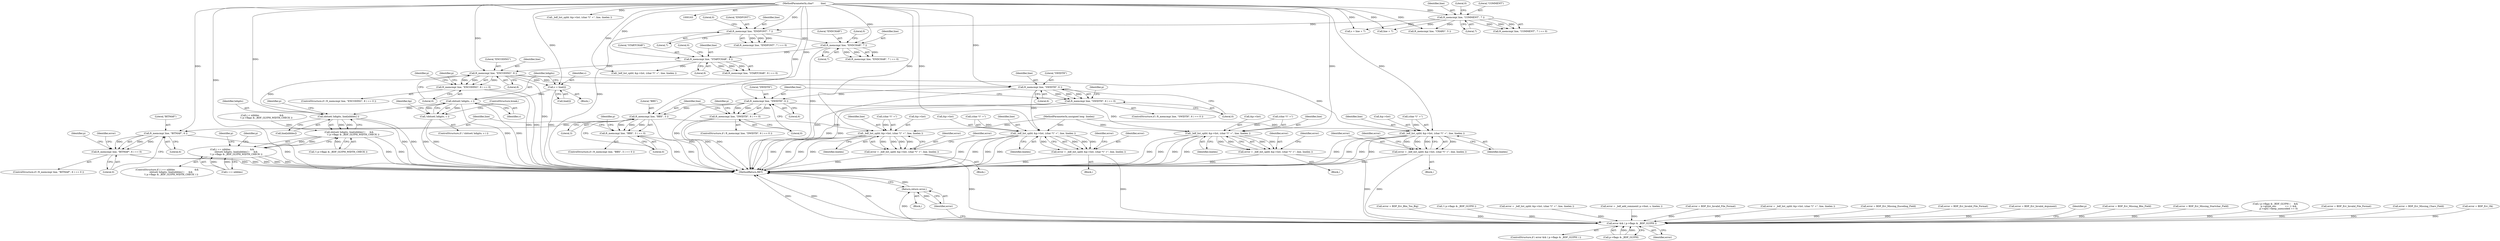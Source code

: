digraph "0_savannah_07bdb6e289c7954e2a533039dc93c1c136099d2d@API" {
"1000478" [label="(Call,ft_memcmp( line, \"ENCODING\", 8 ))"];
"1000398" [label="(Call,ft_memcmp( line, \"STARTCHAR\", 9 ))"];
"1000357" [label="(Call,ft_memcmp( line, \"ENDCHAR\", 7 ))"];
"1000331" [label="(Call,ft_memcmp( line, \"ENDFONT\", 7 ))"];
"1000206" [label="(Call,ft_memcmp( line, \"COMMENT\", 7 ))"];
"1000164" [label="(MethodParameterIn,char*          line)"];
"1000477" [label="(Call,ft_memcmp( line, \"ENCODING\", 8 ) == 0)"];
"1000498" [label="(Call,_bdf_list_split( &p->list, (char *)\" +\", line, linelen ))"];
"1000496" [label="(Call,error = _bdf_list_split( &p->list, (char *)\" +\", line, linelen ))"];
"1001555" [label="(Call,error && ( p->flags & _BDF_GLYPH ))"];
"1001566" [label="(Return,return error;)"];
"1000881" [label="(Call,c = line[i])"];
"1000888" [label="(Call,sbitset( hdigits, c ))"];
"1000887" [label="(Call,!sbitset( hdigits, c ))"];
"1000975" [label="(Call,sbitset( hdigits, line[nibbles] ))"];
"1000974" [label="(Call,sbitset( hdigits, line[nibbles] )      &&\n           !( p->flags & _BDF_GLYPH_WIDTH_CHECK ))"];
"1000970" [label="(Call,i == nibbles                           &&\n           sbitset( hdigits, line[nibbles] )      &&\n           !( p->flags & _BDF_GLYPH_WIDTH_CHECK ))"];
"1001004" [label="(Call,ft_memcmp( line, \"SWIDTH\", 6 ))"];
"1001003" [label="(Call,ft_memcmp( line, \"SWIDTH\", 6 ) == 0)"];
"1001020" [label="(Call,_bdf_list_split( &p->list, (char *)\" +\", line, linelen ))"];
"1001018" [label="(Call,error = _bdf_list_split( &p->list, (char *)\" +\", line, linelen ))"];
"1001057" [label="(Call,ft_memcmp( line, \"DWIDTH\", 6 ))"];
"1001056" [label="(Call,ft_memcmp( line, \"DWIDTH\", 6 ) == 0)"];
"1001073" [label="(Call,_bdf_list_split( &p->list, (char *)\" +\", line, linelen ))"];
"1001071" [label="(Call,error = _bdf_list_split( &p->list, (char *)\" +\", line, linelen ))"];
"1001138" [label="(Call,ft_memcmp( line, \"BBX\", 3 ))"];
"1001137" [label="(Call,ft_memcmp( line, \"BBX\", 3 ) == 0)"];
"1001154" [label="(Call,_bdf_list_split( &p->list, (char *)\" +\", line, linelen ))"];
"1001152" [label="(Call,error = _bdf_list_split( &p->list, (char *)\" +\", line, linelen ))"];
"1001453" [label="(Call,ft_memcmp( line, \"BITMAP\", 6 ))"];
"1001452" [label="(Call,ft_memcmp( line, \"BITMAP\", 6 ) == 0)"];
"1000881" [label="(Call,c = line[i])"];
"1001072" [label="(Identifier,error)"];
"1001062" [label="(Block,)"];
"1000169" [label="(Block,)"];
"1000891" [label="(ControlStructure,break;)"];
"1001159" [label="(Call,(char *)\" +\")"];
"1001137" [label="(Call,ft_memcmp( line, \"BBX\", 3 ) == 0)"];
"1001513" [label="(Call,error = BDF_Err_Bbx_Too_Big)"];
"1001082" [label="(Identifier,linelen)"];
"1000485" [label="(Call,!( p->flags & _BDF_GLYPH ))"];
"1000496" [label="(Call,error = _bdf_list_split( &p->list, (char *)\" +\", line, linelen ))"];
"1001153" [label="(Identifier,error)"];
"1001059" [label="(Literal,\"DWIDTH\")"];
"1000969" [label="(ControlStructure,if ( i == nibbles                           &&\n           sbitset( hdigits, line[nibbles] )      &&\n           !( p->flags & _BDF_GLYPH_WIDTH_CHECK ) ))"];
"1000785" [label="(Identifier,p)"];
"1000410" [label="(Call,_bdf_list_split( &p->list, (char *)\" +\", line, linelen ))"];
"1000206" [label="(Call,ft_memcmp( line, \"COMMENT\", 7 ))"];
"1000408" [label="(Call,error = _bdf_list_split( &p->list, (char *)\" +\", line, linelen ))"];
"1000399" [label="(Identifier,line)"];
"1001566" [label="(Return,return error;)"];
"1001060" [label="(Literal,6)"];
"1000230" [label="(Call,error = _bdf_add_comment( p->font, s, linelen ))"];
"1000330" [label="(Call,ft_memcmp( line, \"ENDFONT\", 7 ) == 0)"];
"1000400" [label="(Literal,\"STARTCHAR\")"];
"1000983" [label="(Identifier,p)"];
"1000999" [label="(Identifier,p)"];
"1000334" [label="(Literal,7)"];
"1000976" [label="(Identifier,hdigits)"];
"1001165" [label="(Identifier,error)"];
"1001005" [label="(Identifier,line)"];
"1001008" [label="(Literal,0)"];
"1000335" [label="(Literal,0)"];
"1001003" [label="(Call,ft_memcmp( line, \"SWIDTH\", 6 ) == 0)"];
"1000207" [label="(Identifier,line)"];
"1000506" [label="(Identifier,line)"];
"1001020" [label="(Call,_bdf_list_split( &p->list, (char *)\" +\", line, linelen ))"];
"1001140" [label="(Literal,\"BBX\")"];
"1001006" [label="(Literal,\"SWIDTH\")"];
"1000975" [label="(Call,sbitset( hdigits, line[nibbles] ))"];
"1000883" [label="(Call,line[i])"];
"1001028" [label="(Identifier,line)"];
"1001546" [label="(Identifier,error)"];
"1000497" [label="(Identifier,error)"];
"1000210" [label="(Literal,0)"];
"1000357" [label="(Call,ft_memcmp( line, \"ENDCHAR\", 7 ))"];
"1000509" [label="(Identifier,error)"];
"1001018" [label="(Call,error = _bdf_list_split( &p->list, (char *)\" +\", line, linelen ))"];
"1000887" [label="(Call,!sbitset( hdigits, c ))"];
"1001071" [label="(Call,error = _bdf_list_split( &p->list, (char *)\" +\", line, linelen ))"];
"1001545" [label="(Call,error = BDF_Err_Invalid_File_Format)"];
"1001452" [label="(Call,ft_memcmp( line, \"BITMAP\", 6 ) == 0)"];
"1000882" [label="(Identifier,c)"];
"1001058" [label="(Identifier,line)"];
"1000217" [label="(Call,line + 7)"];
"1000259" [label="(Call,error = _bdf_list_split( &p->list, (char *)\" +\", line, linelen ))"];
"1000971" [label="(Call,i == nibbles)"];
"1000402" [label="(Literal,0)"];
"1000977" [label="(Call,line[nibbles])"];
"1001456" [label="(Literal,6)"];
"1001073" [label="(Call,_bdf_list_split( &p->list, (char *)\" +\", line, linelen ))"];
"1001138" [label="(Call,ft_memcmp( line, \"BBX\", 3 ))"];
"1001154" [label="(Call,_bdf_list_split( &p->list, (char *)\" +\", line, linelen ))"];
"1001454" [label="(Identifier,line)"];
"1001453" [label="(Call,ft_memcmp( line, \"BITMAP\", 6 ))"];
"1001136" [label="(ControlStructure,if ( ft_memcmp( line, \"BBX\", 3 ) == 0 ))"];
"1001550" [label="(Call,error = BDF_Err_Missing_Encoding_Field)"];
"1000398" [label="(Call,ft_memcmp( line, \"STARTCHAR\", 9 ))"];
"1000974" [label="(Call,sbitset( hdigits, line[nibbles] )      &&\n           !( p->flags & _BDF_GLYPH_WIDTH_CHECK ))"];
"1000499" [label="(Call,&p->list)"];
"1000215" [label="(Call,s = line + 7)"];
"1001142" [label="(Literal,0)"];
"1000921" [label="(Call,i < nibbles                            &&\n           !( p->flags & _BDF_GLYPH_WIDTH_CHECK ))"];
"1000208" [label="(Literal,\"COMMENT\")"];
"1001014" [label="(Identifier,p)"];
"1000356" [label="(Call,ft_memcmp( line, \"ENDCHAR\", 7 ) == 0)"];
"1000261" [label="(Call,_bdf_list_split( &p->list, (char *)\" +\", line, linelen ))"];
"1001139" [label="(Identifier,line)"];
"1001057" [label="(Call,ft_memcmp( line, \"DWIDTH\", 6 ))"];
"1000488" [label="(Identifier,p)"];
"1000478" [label="(Call,ft_memcmp( line, \"ENCODING\", 8 ))"];
"1001567" [label="(Identifier,error)"];
"1001143" [label="(Block,)"];
"1000476" [label="(ControlStructure,if ( ft_memcmp( line, \"ENCODING\", 8 ) == 0 ))"];
"1001061" [label="(Literal,0)"];
"1001152" [label="(Call,error = _bdf_list_split( &p->list, (char *)\" +\", line, linelen ))"];
"1001002" [label="(ControlStructure,if ( ft_memcmp( line, \"SWIDTH\", 6 ) == 0 ))"];
"1001067" [label="(Identifier,p)"];
"1000333" [label="(Literal,\"ENDFONT\")"];
"1000593" [label="(Call,error = BDF_Err_Invalid_File_Format)"];
"1001019" [label="(Identifier,error)"];
"1000481" [label="(Literal,8)"];
"1000359" [label="(Literal,\"ENDCHAR\")"];
"1000209" [label="(Literal,7)"];
"1001007" [label="(Literal,6)"];
"1001162" [label="(Identifier,line)"];
"1001021" [label="(Call,&p->list)"];
"1000886" [label="(ControlStructure,if ( !sbitset( hdigits, c ) ))"];
"1000479" [label="(Identifier,line)"];
"1000483" [label="(Block,)"];
"1000477" [label="(Call,ft_memcmp( line, \"ENCODING\", 8 ) == 0)"];
"1000507" [label="(Identifier,linelen)"];
"1000503" [label="(Call,(char *)\" +\")"];
"1000164" [label="(MethodParameterIn,char*          line)"];
"1000970" [label="(Call,i == nibbles                           &&\n           sbitset( hdigits, line[nibbles] )      &&\n           !( p->flags & _BDF_GLYPH_WIDTH_CHECK ))"];
"1000894" [label="(Identifier,bp)"];
"1000205" [label="(Call,ft_memcmp( line, \"COMMENT\", 7 ) == 0)"];
"1001056" [label="(Call,ft_memcmp( line, \"DWIDTH\", 6 ) == 0)"];
"1001464" [label="(Identifier,p)"];
"1001568" [label="(MethodReturn,RET)"];
"1000360" [label="(Literal,7)"];
"1000361" [label="(Literal,0)"];
"1001554" [label="(ControlStructure,if ( error && ( p->flags & _BDF_GLYPH ) ))"];
"1001029" [label="(Identifier,linelen)"];
"1000249" [label="(Call,ft_memcmp( line, \"CHARS\", 5 ))"];
"1000401" [label="(Literal,9)"];
"1001074" [label="(Call,&p->list)"];
"1001455" [label="(Literal,\"BITMAP\")"];
"1000310" [label="(Call,error = BDF_Err_Invalid_Argument)"];
"1001004" [label="(Call,ft_memcmp( line, \"SWIDTH\", 6 ))"];
"1001564" [label="(Identifier,p)"];
"1001468" [label="(Call,error = BDF_Err_Missing_Bbx_Field)"];
"1001055" [label="(ControlStructure,if ( ft_memcmp( line, \"DWIDTH\", 6 ) == 0 ))"];
"1000890" [label="(Identifier,c)"];
"1001084" [label="(Identifier,error)"];
"1000492" [label="(Call,error = BDF_Err_Missing_Startchar_Field)"];
"1001557" [label="(Call,p->flags & _BDF_GLYPH)"];
"1000332" [label="(Identifier,line)"];
"1000375" [label="(Call,( p->flags & _BDF_GLYPH )     &&\n         p->glyph_enc            == -1 &&\n         p->opts->keep_unencoded == 0)"];
"1000482" [label="(Literal,0)"];
"1000980" [label="(Call,!( p->flags & _BDF_GLYPH_WIDTH_CHECK ))"];
"1000443" [label="(Call,error = BDF_Err_Invalid_File_Format)"];
"1000255" [label="(Call,error = BDF_Err_Missing_Chars_Field)"];
"1000480" [label="(Literal,\"ENCODING\")"];
"1001555" [label="(Call,error && ( p->flags & _BDF_GLYPH ))"];
"1000165" [label="(MethodParameterIn,unsigned long  linelen)"];
"1001148" [label="(Identifier,p)"];
"1000358" [label="(Identifier,line)"];
"1000397" [label="(Call,ft_memcmp( line, \"STARTCHAR\", 9 ) == 0)"];
"1001163" [label="(Identifier,linelen)"];
"1001141" [label="(Literal,3)"];
"1000498" [label="(Call,_bdf_list_split( &p->list, (char *)\" +\", line, linelen ))"];
"1000989" [label="(Identifier,p)"];
"1001155" [label="(Call,&p->list)"];
"1001451" [label="(ControlStructure,if ( ft_memcmp( line, \"BITMAP\", 6 ) == 0 ))"];
"1000880" [label="(Block,)"];
"1001078" [label="(Call,(char *)\" +\")"];
"1001031" [label="(Identifier,error)"];
"1001457" [label="(Literal,0)"];
"1001081" [label="(Identifier,line)"];
"1000889" [label="(Identifier,hdigits)"];
"1001025" [label="(Call,(char *)\" +\")"];
"1000331" [label="(Call,ft_memcmp( line, \"ENDFONT\", 7 ))"];
"1001556" [label="(Identifier,error)"];
"1001009" [label="(Block,)"];
"1000888" [label="(Call,sbitset( hdigits, c ))"];
"1000182" [label="(Call,error = BDF_Err_Ok)"];
"1000478" -> "1000477"  [label="AST: "];
"1000478" -> "1000481"  [label="CFG: "];
"1000479" -> "1000478"  [label="AST: "];
"1000480" -> "1000478"  [label="AST: "];
"1000481" -> "1000478"  [label="AST: "];
"1000482" -> "1000478"  [label="CFG: "];
"1000478" -> "1001568"  [label="DDG: "];
"1000478" -> "1000477"  [label="DDG: "];
"1000478" -> "1000477"  [label="DDG: "];
"1000478" -> "1000477"  [label="DDG: "];
"1000398" -> "1000478"  [label="DDG: "];
"1000164" -> "1000478"  [label="DDG: "];
"1000478" -> "1000498"  [label="DDG: "];
"1000478" -> "1000881"  [label="DDG: "];
"1000478" -> "1000975"  [label="DDG: "];
"1000478" -> "1001004"  [label="DDG: "];
"1000398" -> "1000397"  [label="AST: "];
"1000398" -> "1000401"  [label="CFG: "];
"1000399" -> "1000398"  [label="AST: "];
"1000400" -> "1000398"  [label="AST: "];
"1000401" -> "1000398"  [label="AST: "];
"1000402" -> "1000398"  [label="CFG: "];
"1000398" -> "1000397"  [label="DDG: "];
"1000398" -> "1000397"  [label="DDG: "];
"1000398" -> "1000397"  [label="DDG: "];
"1000357" -> "1000398"  [label="DDG: "];
"1000164" -> "1000398"  [label="DDG: "];
"1000398" -> "1000410"  [label="DDG: "];
"1000357" -> "1000356"  [label="AST: "];
"1000357" -> "1000360"  [label="CFG: "];
"1000358" -> "1000357"  [label="AST: "];
"1000359" -> "1000357"  [label="AST: "];
"1000360" -> "1000357"  [label="AST: "];
"1000361" -> "1000357"  [label="CFG: "];
"1000357" -> "1001568"  [label="DDG: "];
"1000357" -> "1000356"  [label="DDG: "];
"1000357" -> "1000356"  [label="DDG: "];
"1000357" -> "1000356"  [label="DDG: "];
"1000331" -> "1000357"  [label="DDG: "];
"1000164" -> "1000357"  [label="DDG: "];
"1000331" -> "1000330"  [label="AST: "];
"1000331" -> "1000334"  [label="CFG: "];
"1000332" -> "1000331"  [label="AST: "];
"1000333" -> "1000331"  [label="AST: "];
"1000334" -> "1000331"  [label="AST: "];
"1000335" -> "1000331"  [label="CFG: "];
"1000331" -> "1001568"  [label="DDG: "];
"1000331" -> "1000330"  [label="DDG: "];
"1000331" -> "1000330"  [label="DDG: "];
"1000331" -> "1000330"  [label="DDG: "];
"1000206" -> "1000331"  [label="DDG: "];
"1000164" -> "1000331"  [label="DDG: "];
"1000206" -> "1000205"  [label="AST: "];
"1000206" -> "1000209"  [label="CFG: "];
"1000207" -> "1000206"  [label="AST: "];
"1000208" -> "1000206"  [label="AST: "];
"1000209" -> "1000206"  [label="AST: "];
"1000210" -> "1000206"  [label="CFG: "];
"1000206" -> "1000205"  [label="DDG: "];
"1000206" -> "1000205"  [label="DDG: "];
"1000206" -> "1000205"  [label="DDG: "];
"1000164" -> "1000206"  [label="DDG: "];
"1000206" -> "1000215"  [label="DDG: "];
"1000206" -> "1000217"  [label="DDG: "];
"1000206" -> "1000249"  [label="DDG: "];
"1000164" -> "1000163"  [label="AST: "];
"1000164" -> "1001568"  [label="DDG: "];
"1000164" -> "1000215"  [label="DDG: "];
"1000164" -> "1000217"  [label="DDG: "];
"1000164" -> "1000249"  [label="DDG: "];
"1000164" -> "1000261"  [label="DDG: "];
"1000164" -> "1000410"  [label="DDG: "];
"1000164" -> "1000498"  [label="DDG: "];
"1000164" -> "1000881"  [label="DDG: "];
"1000164" -> "1000975"  [label="DDG: "];
"1000164" -> "1001004"  [label="DDG: "];
"1000164" -> "1001020"  [label="DDG: "];
"1000164" -> "1001057"  [label="DDG: "];
"1000164" -> "1001073"  [label="DDG: "];
"1000164" -> "1001138"  [label="DDG: "];
"1000164" -> "1001154"  [label="DDG: "];
"1000164" -> "1001453"  [label="DDG: "];
"1000477" -> "1000476"  [label="AST: "];
"1000477" -> "1000482"  [label="CFG: "];
"1000482" -> "1000477"  [label="AST: "];
"1000488" -> "1000477"  [label="CFG: "];
"1000785" -> "1000477"  [label="CFG: "];
"1000477" -> "1001568"  [label="DDG: "];
"1000477" -> "1001568"  [label="DDG: "];
"1000498" -> "1000496"  [label="AST: "];
"1000498" -> "1000507"  [label="CFG: "];
"1000499" -> "1000498"  [label="AST: "];
"1000503" -> "1000498"  [label="AST: "];
"1000506" -> "1000498"  [label="AST: "];
"1000507" -> "1000498"  [label="AST: "];
"1000496" -> "1000498"  [label="CFG: "];
"1000498" -> "1001568"  [label="DDG: "];
"1000498" -> "1001568"  [label="DDG: "];
"1000498" -> "1001568"  [label="DDG: "];
"1000498" -> "1001568"  [label="DDG: "];
"1000498" -> "1000496"  [label="DDG: "];
"1000498" -> "1000496"  [label="DDG: "];
"1000498" -> "1000496"  [label="DDG: "];
"1000498" -> "1000496"  [label="DDG: "];
"1000503" -> "1000498"  [label="DDG: "];
"1000165" -> "1000498"  [label="DDG: "];
"1000496" -> "1000483"  [label="AST: "];
"1000497" -> "1000496"  [label="AST: "];
"1000509" -> "1000496"  [label="CFG: "];
"1000496" -> "1001568"  [label="DDG: "];
"1000496" -> "1001555"  [label="DDG: "];
"1001555" -> "1001554"  [label="AST: "];
"1001555" -> "1001556"  [label="CFG: "];
"1001555" -> "1001557"  [label="CFG: "];
"1001556" -> "1001555"  [label="AST: "];
"1001557" -> "1001555"  [label="AST: "];
"1001564" -> "1001555"  [label="CFG: "];
"1001567" -> "1001555"  [label="CFG: "];
"1001555" -> "1001568"  [label="DDG: "];
"1001555" -> "1001568"  [label="DDG: "];
"1001555" -> "1001568"  [label="DDG: "];
"1000259" -> "1001555"  [label="DDG: "];
"1000408" -> "1001555"  [label="DDG: "];
"1001550" -> "1001555"  [label="DDG: "];
"1000310" -> "1001555"  [label="DDG: "];
"1000492" -> "1001555"  [label="DDG: "];
"1001071" -> "1001555"  [label="DDG: "];
"1000230" -> "1001555"  [label="DDG: "];
"1001468" -> "1001555"  [label="DDG: "];
"1001152" -> "1001555"  [label="DDG: "];
"1000593" -> "1001555"  [label="DDG: "];
"1000255" -> "1001555"  [label="DDG: "];
"1001545" -> "1001555"  [label="DDG: "];
"1000182" -> "1001555"  [label="DDG: "];
"1000443" -> "1001555"  [label="DDG: "];
"1001513" -> "1001555"  [label="DDG: "];
"1001018" -> "1001555"  [label="DDG: "];
"1001557" -> "1001555"  [label="DDG: "];
"1001557" -> "1001555"  [label="DDG: "];
"1000485" -> "1001555"  [label="DDG: "];
"1000375" -> "1001555"  [label="DDG: "];
"1001555" -> "1001566"  [label="DDG: "];
"1001566" -> "1000169"  [label="AST: "];
"1001566" -> "1001567"  [label="CFG: "];
"1001567" -> "1001566"  [label="AST: "];
"1001568" -> "1001566"  [label="CFG: "];
"1001566" -> "1001568"  [label="DDG: "];
"1001567" -> "1001566"  [label="DDG: "];
"1000881" -> "1000880"  [label="AST: "];
"1000881" -> "1000883"  [label="CFG: "];
"1000882" -> "1000881"  [label="AST: "];
"1000883" -> "1000881"  [label="AST: "];
"1000889" -> "1000881"  [label="CFG: "];
"1000881" -> "1001568"  [label="DDG: "];
"1000881" -> "1000888"  [label="DDG: "];
"1000888" -> "1000887"  [label="AST: "];
"1000888" -> "1000890"  [label="CFG: "];
"1000889" -> "1000888"  [label="AST: "];
"1000890" -> "1000888"  [label="AST: "];
"1000887" -> "1000888"  [label="CFG: "];
"1000888" -> "1001568"  [label="DDG: "];
"1000888" -> "1001568"  [label="DDG: "];
"1000888" -> "1000887"  [label="DDG: "];
"1000888" -> "1000887"  [label="DDG: "];
"1000888" -> "1000975"  [label="DDG: "];
"1000887" -> "1000886"  [label="AST: "];
"1000891" -> "1000887"  [label="CFG: "];
"1000894" -> "1000887"  [label="CFG: "];
"1000887" -> "1001568"  [label="DDG: "];
"1000887" -> "1001568"  [label="DDG: "];
"1000975" -> "1000974"  [label="AST: "];
"1000975" -> "1000977"  [label="CFG: "];
"1000976" -> "1000975"  [label="AST: "];
"1000977" -> "1000975"  [label="AST: "];
"1000983" -> "1000975"  [label="CFG: "];
"1000974" -> "1000975"  [label="CFG: "];
"1000975" -> "1001568"  [label="DDG: "];
"1000975" -> "1001568"  [label="DDG: "];
"1000975" -> "1000974"  [label="DDG: "];
"1000975" -> "1000974"  [label="DDG: "];
"1000974" -> "1000970"  [label="AST: "];
"1000974" -> "1000980"  [label="CFG: "];
"1000980" -> "1000974"  [label="AST: "];
"1000970" -> "1000974"  [label="CFG: "];
"1000974" -> "1001568"  [label="DDG: "];
"1000974" -> "1001568"  [label="DDG: "];
"1000974" -> "1000970"  [label="DDG: "];
"1000974" -> "1000970"  [label="DDG: "];
"1000980" -> "1000974"  [label="DDG: "];
"1000921" -> "1000974"  [label="DDG: "];
"1000970" -> "1000969"  [label="AST: "];
"1000970" -> "1000971"  [label="CFG: "];
"1000971" -> "1000970"  [label="AST: "];
"1000989" -> "1000970"  [label="CFG: "];
"1000999" -> "1000970"  [label="CFG: "];
"1000970" -> "1001568"  [label="DDG: "];
"1000970" -> "1001568"  [label="DDG: "];
"1000970" -> "1001568"  [label="DDG: "];
"1000971" -> "1000970"  [label="DDG: "];
"1000971" -> "1000970"  [label="DDG: "];
"1001004" -> "1001003"  [label="AST: "];
"1001004" -> "1001007"  [label="CFG: "];
"1001005" -> "1001004"  [label="AST: "];
"1001006" -> "1001004"  [label="AST: "];
"1001007" -> "1001004"  [label="AST: "];
"1001008" -> "1001004"  [label="CFG: "];
"1001004" -> "1001568"  [label="DDG: "];
"1001004" -> "1001003"  [label="DDG: "];
"1001004" -> "1001003"  [label="DDG: "];
"1001004" -> "1001003"  [label="DDG: "];
"1001004" -> "1001020"  [label="DDG: "];
"1001004" -> "1001057"  [label="DDG: "];
"1001003" -> "1001002"  [label="AST: "];
"1001003" -> "1001008"  [label="CFG: "];
"1001008" -> "1001003"  [label="AST: "];
"1001014" -> "1001003"  [label="CFG: "];
"1001058" -> "1001003"  [label="CFG: "];
"1001003" -> "1001568"  [label="DDG: "];
"1001003" -> "1001568"  [label="DDG: "];
"1001020" -> "1001018"  [label="AST: "];
"1001020" -> "1001029"  [label="CFG: "];
"1001021" -> "1001020"  [label="AST: "];
"1001025" -> "1001020"  [label="AST: "];
"1001028" -> "1001020"  [label="AST: "];
"1001029" -> "1001020"  [label="AST: "];
"1001018" -> "1001020"  [label="CFG: "];
"1001020" -> "1001568"  [label="DDG: "];
"1001020" -> "1001568"  [label="DDG: "];
"1001020" -> "1001568"  [label="DDG: "];
"1001020" -> "1001568"  [label="DDG: "];
"1001020" -> "1001018"  [label="DDG: "];
"1001020" -> "1001018"  [label="DDG: "];
"1001020" -> "1001018"  [label="DDG: "];
"1001020" -> "1001018"  [label="DDG: "];
"1001025" -> "1001020"  [label="DDG: "];
"1000165" -> "1001020"  [label="DDG: "];
"1001018" -> "1001009"  [label="AST: "];
"1001019" -> "1001018"  [label="AST: "];
"1001031" -> "1001018"  [label="CFG: "];
"1001018" -> "1001568"  [label="DDG: "];
"1001057" -> "1001056"  [label="AST: "];
"1001057" -> "1001060"  [label="CFG: "];
"1001058" -> "1001057"  [label="AST: "];
"1001059" -> "1001057"  [label="AST: "];
"1001060" -> "1001057"  [label="AST: "];
"1001061" -> "1001057"  [label="CFG: "];
"1001057" -> "1001568"  [label="DDG: "];
"1001057" -> "1001056"  [label="DDG: "];
"1001057" -> "1001056"  [label="DDG: "];
"1001057" -> "1001056"  [label="DDG: "];
"1001057" -> "1001073"  [label="DDG: "];
"1001057" -> "1001138"  [label="DDG: "];
"1001056" -> "1001055"  [label="AST: "];
"1001056" -> "1001061"  [label="CFG: "];
"1001061" -> "1001056"  [label="AST: "];
"1001067" -> "1001056"  [label="CFG: "];
"1001139" -> "1001056"  [label="CFG: "];
"1001056" -> "1001568"  [label="DDG: "];
"1001056" -> "1001568"  [label="DDG: "];
"1001073" -> "1001071"  [label="AST: "];
"1001073" -> "1001082"  [label="CFG: "];
"1001074" -> "1001073"  [label="AST: "];
"1001078" -> "1001073"  [label="AST: "];
"1001081" -> "1001073"  [label="AST: "];
"1001082" -> "1001073"  [label="AST: "];
"1001071" -> "1001073"  [label="CFG: "];
"1001073" -> "1001568"  [label="DDG: "];
"1001073" -> "1001568"  [label="DDG: "];
"1001073" -> "1001568"  [label="DDG: "];
"1001073" -> "1001568"  [label="DDG: "];
"1001073" -> "1001071"  [label="DDG: "];
"1001073" -> "1001071"  [label="DDG: "];
"1001073" -> "1001071"  [label="DDG: "];
"1001073" -> "1001071"  [label="DDG: "];
"1001078" -> "1001073"  [label="DDG: "];
"1000165" -> "1001073"  [label="DDG: "];
"1001071" -> "1001062"  [label="AST: "];
"1001072" -> "1001071"  [label="AST: "];
"1001084" -> "1001071"  [label="CFG: "];
"1001071" -> "1001568"  [label="DDG: "];
"1001138" -> "1001137"  [label="AST: "];
"1001138" -> "1001141"  [label="CFG: "];
"1001139" -> "1001138"  [label="AST: "];
"1001140" -> "1001138"  [label="AST: "];
"1001141" -> "1001138"  [label="AST: "];
"1001142" -> "1001138"  [label="CFG: "];
"1001138" -> "1001568"  [label="DDG: "];
"1001138" -> "1001137"  [label="DDG: "];
"1001138" -> "1001137"  [label="DDG: "];
"1001138" -> "1001137"  [label="DDG: "];
"1001138" -> "1001154"  [label="DDG: "];
"1001138" -> "1001453"  [label="DDG: "];
"1001137" -> "1001136"  [label="AST: "];
"1001137" -> "1001142"  [label="CFG: "];
"1001142" -> "1001137"  [label="AST: "];
"1001148" -> "1001137"  [label="CFG: "];
"1001454" -> "1001137"  [label="CFG: "];
"1001137" -> "1001568"  [label="DDG: "];
"1001137" -> "1001568"  [label="DDG: "];
"1001154" -> "1001152"  [label="AST: "];
"1001154" -> "1001163"  [label="CFG: "];
"1001155" -> "1001154"  [label="AST: "];
"1001159" -> "1001154"  [label="AST: "];
"1001162" -> "1001154"  [label="AST: "];
"1001163" -> "1001154"  [label="AST: "];
"1001152" -> "1001154"  [label="CFG: "];
"1001154" -> "1001568"  [label="DDG: "];
"1001154" -> "1001568"  [label="DDG: "];
"1001154" -> "1001568"  [label="DDG: "];
"1001154" -> "1001568"  [label="DDG: "];
"1001154" -> "1001152"  [label="DDG: "];
"1001154" -> "1001152"  [label="DDG: "];
"1001154" -> "1001152"  [label="DDG: "];
"1001154" -> "1001152"  [label="DDG: "];
"1001159" -> "1001154"  [label="DDG: "];
"1000165" -> "1001154"  [label="DDG: "];
"1001152" -> "1001143"  [label="AST: "];
"1001153" -> "1001152"  [label="AST: "];
"1001165" -> "1001152"  [label="CFG: "];
"1001152" -> "1001568"  [label="DDG: "];
"1001453" -> "1001452"  [label="AST: "];
"1001453" -> "1001456"  [label="CFG: "];
"1001454" -> "1001453"  [label="AST: "];
"1001455" -> "1001453"  [label="AST: "];
"1001456" -> "1001453"  [label="AST: "];
"1001457" -> "1001453"  [label="CFG: "];
"1001453" -> "1001568"  [label="DDG: "];
"1001453" -> "1001452"  [label="DDG: "];
"1001453" -> "1001452"  [label="DDG: "];
"1001453" -> "1001452"  [label="DDG: "];
"1001452" -> "1001451"  [label="AST: "];
"1001452" -> "1001457"  [label="CFG: "];
"1001457" -> "1001452"  [label="AST: "];
"1001464" -> "1001452"  [label="CFG: "];
"1001546" -> "1001452"  [label="CFG: "];
"1001452" -> "1001568"  [label="DDG: "];
"1001452" -> "1001568"  [label="DDG: "];
}
